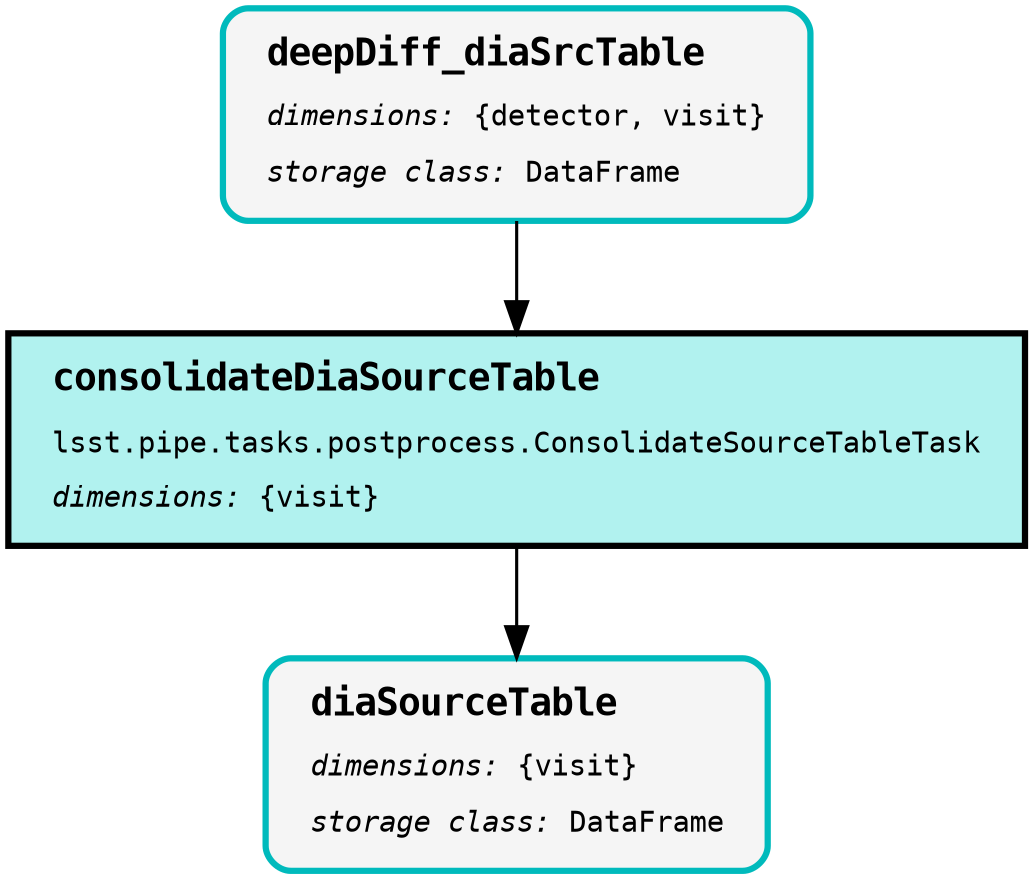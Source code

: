 digraph Pipeline {
graph [splines="ortho", nodesep="0.5", ranksep="0.75"];
node [shape="box", fontname="Monospace", fontsize="14", margin="0.2,0.1", penwidth="3"];
edge [color="black", arrowsize="1.5", penwidth="1.5", pad="10mm"];
"consolidateDiaSourceTable:2" [style="filled", color="black", fillcolor="#B1F2EF", label=<<TABLE BORDER="0" CELLPADDING="5"><TR><TD ALIGN="LEFT"><B><FONT POINT-SIZE="18">consolidateDiaSourceTable</FONT></B></TD></TR><TR><TD ALIGN="LEFT">lsst.pipe.tasks.postprocess.ConsolidateSourceTableTask</TD></TR><TR><TD ALIGN="LEFT"><I>dimensions:</I>&nbsp;{visit}</TD></TR></TABLE>>];
"deepDiff_diaSrcTable:0" [style="rounded,filled,bold", color="#00BABC", fillcolor="#F5F5F5", label=<<TABLE BORDER="0" CELLPADDING="5"><TR><TD ALIGN="LEFT"><B><FONT POINT-SIZE="18">deepDiff_diaSrcTable</FONT></B></TD></TR><TR><TD ALIGN="LEFT"><I>dimensions:</I>&nbsp;{detector, visit}</TD></TR><TR><TD ALIGN="LEFT"><I>storage class:</I>&nbsp;DataFrame</TD></TR></TABLE>>];
"diaSourceTable:0" [style="rounded,filled,bold", color="#00BABC", fillcolor="#F5F5F5", label=<<TABLE BORDER="0" CELLPADDING="5"><TR><TD ALIGN="LEFT"><B><FONT POINT-SIZE="18">diaSourceTable</FONT></B></TD></TR><TR><TD ALIGN="LEFT"><I>dimensions:</I>&nbsp;{visit}</TD></TR><TR><TD ALIGN="LEFT"><I>storage class:</I>&nbsp;DataFrame</TD></TR></TABLE>>];
"consolidateDiaSourceTable:2" -> "diaSourceTable:0";
"deepDiff_diaSrcTable:0" -> "consolidateDiaSourceTable:2";
}
